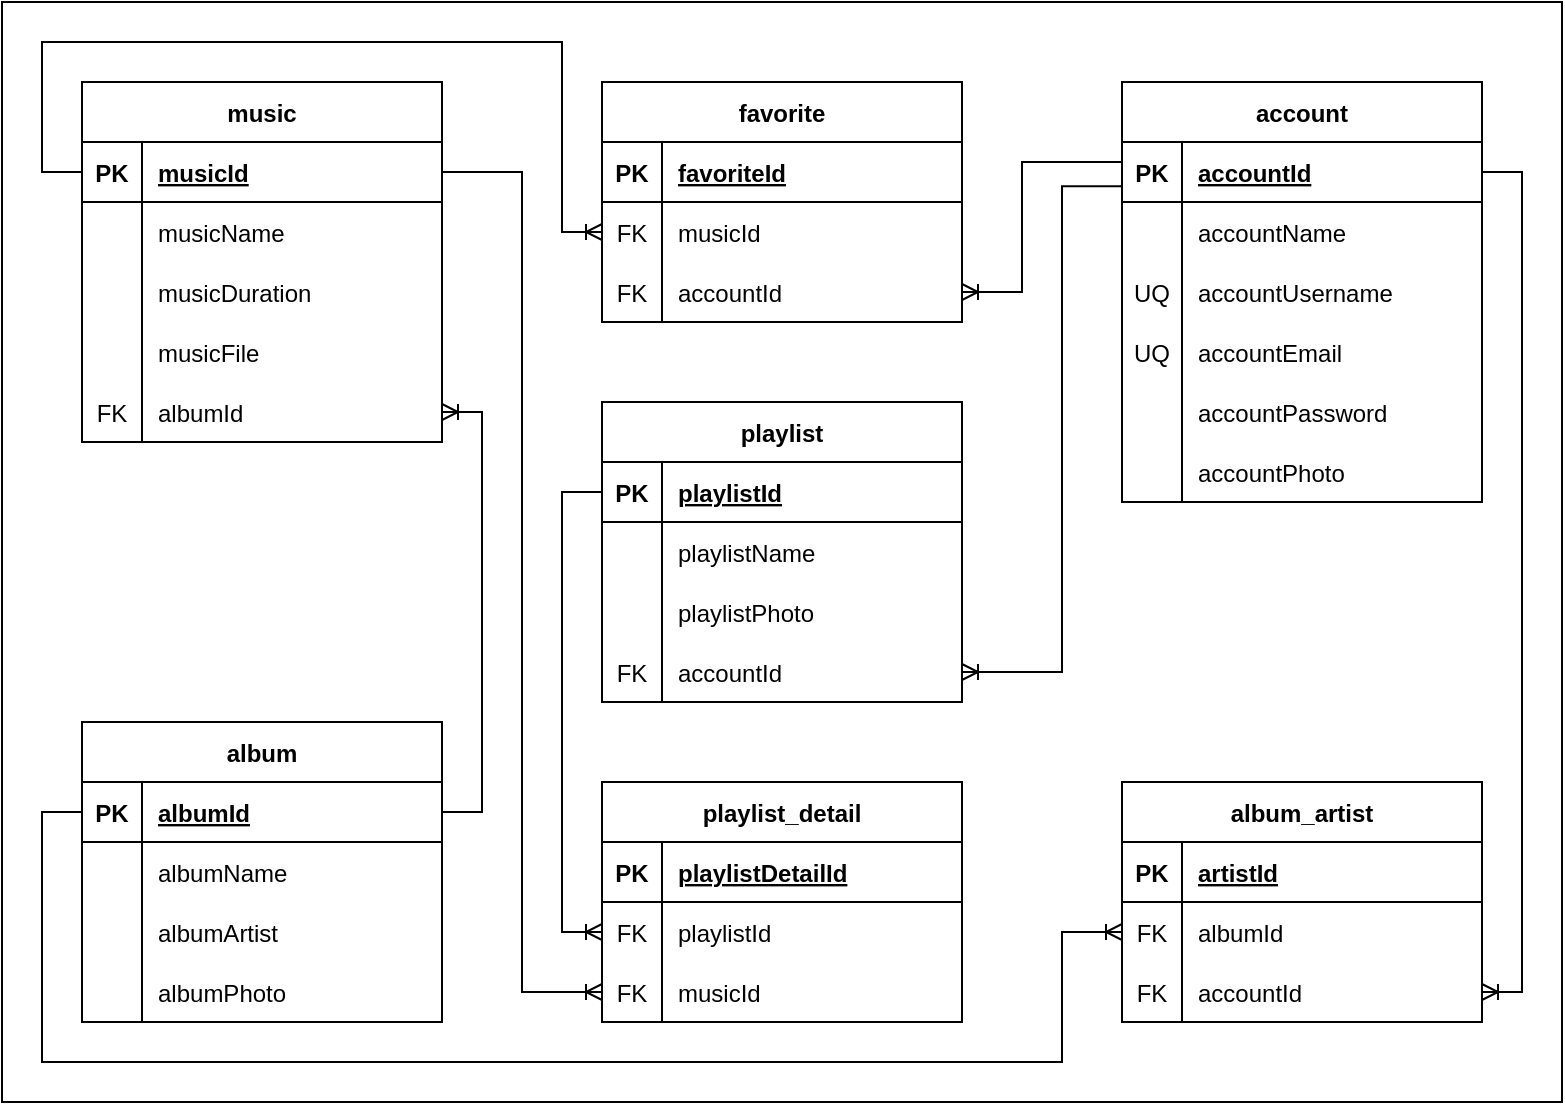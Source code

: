 <mxfile version="21.3.7" type="device">
  <diagram id="C5RBs43oDa-KdzZeNtuy" name="Page-1">
    <mxGraphModel dx="2514" dy="822" grid="1" gridSize="10" guides="1" tooltips="1" connect="1" arrows="1" fold="1" page="1" pageScale="1" pageWidth="827" pageHeight="1169" math="0" shadow="0">
      <root>
        <mxCell id="WIyWlLk6GJQsqaUBKTNV-0" />
        <mxCell id="WIyWlLk6GJQsqaUBKTNV-1" parent="WIyWlLk6GJQsqaUBKTNV-0" />
        <mxCell id="DGZc4WdPcuNSLAFdh_HF-0" value="" style="rounded=0;whiteSpace=wrap;html=1;strokeColor=default;" parent="WIyWlLk6GJQsqaUBKTNV-1" vertex="1">
          <mxGeometry x="-110" y="110" width="780" height="550" as="geometry" />
        </mxCell>
        <mxCell id="33fr8JUP3In22eZ-3VRg-10" value="music" style="shape=table;startSize=30;container=1;collapsible=1;childLayout=tableLayout;fixedRows=1;rowLines=0;fontStyle=1;align=center;resizeLast=1;" parent="WIyWlLk6GJQsqaUBKTNV-1" vertex="1">
          <mxGeometry x="-70" y="150" width="180" height="180" as="geometry" />
        </mxCell>
        <mxCell id="33fr8JUP3In22eZ-3VRg-11" value="" style="shape=tableRow;horizontal=0;startSize=0;swimlaneHead=0;swimlaneBody=0;fillColor=none;collapsible=0;dropTarget=0;points=[[0,0.5],[1,0.5]];portConstraint=eastwest;top=0;left=0;right=0;bottom=1;" parent="33fr8JUP3In22eZ-3VRg-10" vertex="1">
          <mxGeometry y="30" width="180" height="30" as="geometry" />
        </mxCell>
        <mxCell id="33fr8JUP3In22eZ-3VRg-12" value="PK" style="shape=partialRectangle;connectable=0;fillColor=none;top=0;left=0;bottom=0;right=0;fontStyle=1;overflow=hidden;" parent="33fr8JUP3In22eZ-3VRg-11" vertex="1">
          <mxGeometry width="30" height="30" as="geometry">
            <mxRectangle width="30" height="30" as="alternateBounds" />
          </mxGeometry>
        </mxCell>
        <mxCell id="33fr8JUP3In22eZ-3VRg-13" value="musicId" style="shape=partialRectangle;connectable=0;fillColor=none;top=0;left=0;bottom=0;right=0;align=left;spacingLeft=6;fontStyle=5;overflow=hidden;" parent="33fr8JUP3In22eZ-3VRg-11" vertex="1">
          <mxGeometry x="30" width="150" height="30" as="geometry">
            <mxRectangle width="150" height="30" as="alternateBounds" />
          </mxGeometry>
        </mxCell>
        <mxCell id="33fr8JUP3In22eZ-3VRg-14" value="" style="shape=tableRow;horizontal=0;startSize=0;swimlaneHead=0;swimlaneBody=0;fillColor=none;collapsible=0;dropTarget=0;points=[[0,0.5],[1,0.5]];portConstraint=eastwest;top=0;left=0;right=0;bottom=0;" parent="33fr8JUP3In22eZ-3VRg-10" vertex="1">
          <mxGeometry y="60" width="180" height="30" as="geometry" />
        </mxCell>
        <mxCell id="33fr8JUP3In22eZ-3VRg-15" value="" style="shape=partialRectangle;connectable=0;fillColor=none;top=0;left=0;bottom=0;right=0;editable=1;overflow=hidden;" parent="33fr8JUP3In22eZ-3VRg-14" vertex="1">
          <mxGeometry width="30" height="30" as="geometry">
            <mxRectangle width="30" height="30" as="alternateBounds" />
          </mxGeometry>
        </mxCell>
        <mxCell id="33fr8JUP3In22eZ-3VRg-16" value="musicName" style="shape=partialRectangle;connectable=0;fillColor=none;top=0;left=0;bottom=0;right=0;align=left;spacingLeft=6;overflow=hidden;" parent="33fr8JUP3In22eZ-3VRg-14" vertex="1">
          <mxGeometry x="30" width="150" height="30" as="geometry">
            <mxRectangle width="150" height="30" as="alternateBounds" />
          </mxGeometry>
        </mxCell>
        <mxCell id="33fr8JUP3In22eZ-3VRg-20" value="" style="shape=tableRow;horizontal=0;startSize=0;swimlaneHead=0;swimlaneBody=0;fillColor=none;collapsible=0;dropTarget=0;points=[[0,0.5],[1,0.5]];portConstraint=eastwest;top=0;left=0;right=0;bottom=0;" parent="33fr8JUP3In22eZ-3VRg-10" vertex="1">
          <mxGeometry y="90" width="180" height="30" as="geometry" />
        </mxCell>
        <mxCell id="33fr8JUP3In22eZ-3VRg-21" value="" style="shape=partialRectangle;connectable=0;fillColor=none;top=0;left=0;bottom=0;right=0;editable=1;overflow=hidden;" parent="33fr8JUP3In22eZ-3VRg-20" vertex="1">
          <mxGeometry width="30" height="30" as="geometry">
            <mxRectangle width="30" height="30" as="alternateBounds" />
          </mxGeometry>
        </mxCell>
        <mxCell id="33fr8JUP3In22eZ-3VRg-22" value="musicDuration" style="shape=partialRectangle;connectable=0;fillColor=none;top=0;left=0;bottom=0;right=0;align=left;spacingLeft=6;overflow=hidden;" parent="33fr8JUP3In22eZ-3VRg-20" vertex="1">
          <mxGeometry x="30" width="150" height="30" as="geometry">
            <mxRectangle width="150" height="30" as="alternateBounds" />
          </mxGeometry>
        </mxCell>
        <mxCell id="33fr8JUP3In22eZ-3VRg-92" value="" style="shape=tableRow;horizontal=0;startSize=0;swimlaneHead=0;swimlaneBody=0;fillColor=none;collapsible=0;dropTarget=0;points=[[0,0.5],[1,0.5]];portConstraint=eastwest;top=0;left=0;right=0;bottom=0;" parent="33fr8JUP3In22eZ-3VRg-10" vertex="1">
          <mxGeometry y="120" width="180" height="30" as="geometry" />
        </mxCell>
        <mxCell id="33fr8JUP3In22eZ-3VRg-93" value="" style="shape=partialRectangle;connectable=0;fillColor=none;top=0;left=0;bottom=0;right=0;editable=1;overflow=hidden;" parent="33fr8JUP3In22eZ-3VRg-92" vertex="1">
          <mxGeometry width="30" height="30" as="geometry">
            <mxRectangle width="30" height="30" as="alternateBounds" />
          </mxGeometry>
        </mxCell>
        <mxCell id="33fr8JUP3In22eZ-3VRg-94" value="musicFile" style="shape=partialRectangle;connectable=0;fillColor=none;top=0;left=0;bottom=0;right=0;align=left;spacingLeft=6;overflow=hidden;" parent="33fr8JUP3In22eZ-3VRg-92" vertex="1">
          <mxGeometry x="30" width="150" height="30" as="geometry">
            <mxRectangle width="150" height="30" as="alternateBounds" />
          </mxGeometry>
        </mxCell>
        <mxCell id="33fr8JUP3In22eZ-3VRg-129" value="" style="shape=tableRow;horizontal=0;startSize=0;swimlaneHead=0;swimlaneBody=0;fillColor=none;collapsible=0;dropTarget=0;points=[[0,0.5],[1,0.5]];portConstraint=eastwest;top=0;left=0;right=0;bottom=0;" parent="33fr8JUP3In22eZ-3VRg-10" vertex="1">
          <mxGeometry y="150" width="180" height="30" as="geometry" />
        </mxCell>
        <mxCell id="33fr8JUP3In22eZ-3VRg-130" value="FK" style="shape=partialRectangle;connectable=0;fillColor=none;top=0;left=0;bottom=0;right=0;editable=1;overflow=hidden;" parent="33fr8JUP3In22eZ-3VRg-129" vertex="1">
          <mxGeometry width="30" height="30" as="geometry">
            <mxRectangle width="30" height="30" as="alternateBounds" />
          </mxGeometry>
        </mxCell>
        <mxCell id="33fr8JUP3In22eZ-3VRg-131" value="albumId" style="shape=partialRectangle;connectable=0;fillColor=none;top=0;left=0;bottom=0;right=0;align=left;spacingLeft=6;overflow=hidden;" parent="33fr8JUP3In22eZ-3VRg-129" vertex="1">
          <mxGeometry x="30" width="150" height="30" as="geometry">
            <mxRectangle width="150" height="30" as="alternateBounds" />
          </mxGeometry>
        </mxCell>
        <mxCell id="33fr8JUP3In22eZ-3VRg-40" value="account" style="shape=table;startSize=30;container=1;collapsible=1;childLayout=tableLayout;fixedRows=1;rowLines=0;fontStyle=1;align=center;resizeLast=1;" parent="WIyWlLk6GJQsqaUBKTNV-1" vertex="1">
          <mxGeometry x="450" y="150" width="180" height="210" as="geometry">
            <mxRectangle x="450" y="150" width="70" height="30" as="alternateBounds" />
          </mxGeometry>
        </mxCell>
        <mxCell id="33fr8JUP3In22eZ-3VRg-41" value="" style="shape=tableRow;horizontal=0;startSize=0;swimlaneHead=0;swimlaneBody=0;fillColor=none;collapsible=0;dropTarget=0;points=[[0,0.5],[1,0.5]];portConstraint=eastwest;top=0;left=0;right=0;bottom=1;" parent="33fr8JUP3In22eZ-3VRg-40" vertex="1">
          <mxGeometry y="30" width="180" height="30" as="geometry" />
        </mxCell>
        <mxCell id="33fr8JUP3In22eZ-3VRg-42" value="PK" style="shape=partialRectangle;connectable=0;fillColor=none;top=0;left=0;bottom=0;right=0;fontStyle=1;overflow=hidden;" parent="33fr8JUP3In22eZ-3VRg-41" vertex="1">
          <mxGeometry width="30" height="30" as="geometry">
            <mxRectangle width="30" height="30" as="alternateBounds" />
          </mxGeometry>
        </mxCell>
        <mxCell id="33fr8JUP3In22eZ-3VRg-43" value="accountId" style="shape=partialRectangle;connectable=0;fillColor=none;top=0;left=0;bottom=0;right=0;align=left;spacingLeft=6;fontStyle=5;overflow=hidden;" parent="33fr8JUP3In22eZ-3VRg-41" vertex="1">
          <mxGeometry x="30" width="150" height="30" as="geometry">
            <mxRectangle width="150" height="30" as="alternateBounds" />
          </mxGeometry>
        </mxCell>
        <mxCell id="33fr8JUP3In22eZ-3VRg-44" value="" style="shape=tableRow;horizontal=0;startSize=0;swimlaneHead=0;swimlaneBody=0;fillColor=none;collapsible=0;dropTarget=0;points=[[0,0.5],[1,0.5]];portConstraint=eastwest;top=0;left=0;right=0;bottom=0;" parent="33fr8JUP3In22eZ-3VRg-40" vertex="1">
          <mxGeometry y="60" width="180" height="30" as="geometry" />
        </mxCell>
        <mxCell id="33fr8JUP3In22eZ-3VRg-45" value="" style="shape=partialRectangle;connectable=0;fillColor=none;top=0;left=0;bottom=0;right=0;editable=1;overflow=hidden;" parent="33fr8JUP3In22eZ-3VRg-44" vertex="1">
          <mxGeometry width="30" height="30" as="geometry">
            <mxRectangle width="30" height="30" as="alternateBounds" />
          </mxGeometry>
        </mxCell>
        <mxCell id="33fr8JUP3In22eZ-3VRg-46" value="accountName" style="shape=partialRectangle;connectable=0;fillColor=none;top=0;left=0;bottom=0;right=0;align=left;spacingLeft=6;overflow=hidden;" parent="33fr8JUP3In22eZ-3VRg-44" vertex="1">
          <mxGeometry x="30" width="150" height="30" as="geometry">
            <mxRectangle width="150" height="30" as="alternateBounds" />
          </mxGeometry>
        </mxCell>
        <mxCell id="33fr8JUP3In22eZ-3VRg-47" value="" style="shape=tableRow;horizontal=0;startSize=0;swimlaneHead=0;swimlaneBody=0;fillColor=none;collapsible=0;dropTarget=0;points=[[0,0.5],[1,0.5]];portConstraint=eastwest;top=0;left=0;right=0;bottom=0;" parent="33fr8JUP3In22eZ-3VRg-40" vertex="1">
          <mxGeometry y="90" width="180" height="30" as="geometry" />
        </mxCell>
        <mxCell id="33fr8JUP3In22eZ-3VRg-48" value="UQ" style="shape=partialRectangle;connectable=0;fillColor=none;top=0;left=0;bottom=0;right=0;editable=1;overflow=hidden;" parent="33fr8JUP3In22eZ-3VRg-47" vertex="1">
          <mxGeometry width="30" height="30" as="geometry">
            <mxRectangle width="30" height="30" as="alternateBounds" />
          </mxGeometry>
        </mxCell>
        <mxCell id="33fr8JUP3In22eZ-3VRg-49" value="accountUsername" style="shape=partialRectangle;connectable=0;fillColor=none;top=0;left=0;bottom=0;right=0;align=left;spacingLeft=6;overflow=hidden;" parent="33fr8JUP3In22eZ-3VRg-47" vertex="1">
          <mxGeometry x="30" width="150" height="30" as="geometry">
            <mxRectangle width="150" height="30" as="alternateBounds" />
          </mxGeometry>
        </mxCell>
        <mxCell id="33fr8JUP3In22eZ-3VRg-50" value="" style="shape=tableRow;horizontal=0;startSize=0;swimlaneHead=0;swimlaneBody=0;fillColor=none;collapsible=0;dropTarget=0;points=[[0,0.5],[1,0.5]];portConstraint=eastwest;top=0;left=0;right=0;bottom=0;" parent="33fr8JUP3In22eZ-3VRg-40" vertex="1">
          <mxGeometry y="120" width="180" height="30" as="geometry" />
        </mxCell>
        <mxCell id="33fr8JUP3In22eZ-3VRg-51" value="UQ" style="shape=partialRectangle;connectable=0;fillColor=none;top=0;left=0;bottom=0;right=0;editable=1;overflow=hidden;" parent="33fr8JUP3In22eZ-3VRg-50" vertex="1">
          <mxGeometry width="30" height="30" as="geometry">
            <mxRectangle width="30" height="30" as="alternateBounds" />
          </mxGeometry>
        </mxCell>
        <mxCell id="33fr8JUP3In22eZ-3VRg-52" value="accountEmail" style="shape=partialRectangle;connectable=0;fillColor=none;top=0;left=0;bottom=0;right=0;align=left;spacingLeft=6;overflow=hidden;" parent="33fr8JUP3In22eZ-3VRg-50" vertex="1">
          <mxGeometry x="30" width="150" height="30" as="geometry">
            <mxRectangle width="150" height="30" as="alternateBounds" />
          </mxGeometry>
        </mxCell>
        <mxCell id="33fr8JUP3In22eZ-3VRg-95" value="" style="shape=tableRow;horizontal=0;startSize=0;swimlaneHead=0;swimlaneBody=0;fillColor=none;collapsible=0;dropTarget=0;points=[[0,0.5],[1,0.5]];portConstraint=eastwest;top=0;left=0;right=0;bottom=0;" parent="33fr8JUP3In22eZ-3VRg-40" vertex="1">
          <mxGeometry y="150" width="180" height="30" as="geometry" />
        </mxCell>
        <mxCell id="33fr8JUP3In22eZ-3VRg-96" value="" style="shape=partialRectangle;connectable=0;fillColor=none;top=0;left=0;bottom=0;right=0;editable=1;overflow=hidden;" parent="33fr8JUP3In22eZ-3VRg-95" vertex="1">
          <mxGeometry width="30" height="30" as="geometry">
            <mxRectangle width="30" height="30" as="alternateBounds" />
          </mxGeometry>
        </mxCell>
        <mxCell id="33fr8JUP3In22eZ-3VRg-97" value="accountPassword" style="shape=partialRectangle;connectable=0;fillColor=none;top=0;left=0;bottom=0;right=0;align=left;spacingLeft=6;overflow=hidden;" parent="33fr8JUP3In22eZ-3VRg-95" vertex="1">
          <mxGeometry x="30" width="150" height="30" as="geometry">
            <mxRectangle width="150" height="30" as="alternateBounds" />
          </mxGeometry>
        </mxCell>
        <mxCell id="33fr8JUP3In22eZ-3VRg-101" value="" style="shape=tableRow;horizontal=0;startSize=0;swimlaneHead=0;swimlaneBody=0;fillColor=none;collapsible=0;dropTarget=0;points=[[0,0.5],[1,0.5]];portConstraint=eastwest;top=0;left=0;right=0;bottom=0;" parent="33fr8JUP3In22eZ-3VRg-40" vertex="1">
          <mxGeometry y="180" width="180" height="30" as="geometry" />
        </mxCell>
        <mxCell id="33fr8JUP3In22eZ-3VRg-102" value="" style="shape=partialRectangle;connectable=0;fillColor=none;top=0;left=0;bottom=0;right=0;editable=1;overflow=hidden;" parent="33fr8JUP3In22eZ-3VRg-101" vertex="1">
          <mxGeometry width="30" height="30" as="geometry">
            <mxRectangle width="30" height="30" as="alternateBounds" />
          </mxGeometry>
        </mxCell>
        <mxCell id="33fr8JUP3In22eZ-3VRg-103" value="accountPhoto" style="shape=partialRectangle;connectable=0;fillColor=none;top=0;left=0;bottom=0;right=0;align=left;spacingLeft=6;overflow=hidden;" parent="33fr8JUP3In22eZ-3VRg-101" vertex="1">
          <mxGeometry x="30" width="150" height="30" as="geometry">
            <mxRectangle width="150" height="30" as="alternateBounds" />
          </mxGeometry>
        </mxCell>
        <mxCell id="33fr8JUP3In22eZ-3VRg-53" value="favorite" style="shape=table;startSize=30;container=1;collapsible=1;childLayout=tableLayout;fixedRows=1;rowLines=0;fontStyle=1;align=center;resizeLast=1;" parent="WIyWlLk6GJQsqaUBKTNV-1" vertex="1">
          <mxGeometry x="190" y="150" width="180" height="120" as="geometry" />
        </mxCell>
        <mxCell id="33fr8JUP3In22eZ-3VRg-54" value="" style="shape=tableRow;horizontal=0;startSize=0;swimlaneHead=0;swimlaneBody=0;fillColor=none;collapsible=0;dropTarget=0;points=[[0,0.5],[1,0.5]];portConstraint=eastwest;top=0;left=0;right=0;bottom=1;" parent="33fr8JUP3In22eZ-3VRg-53" vertex="1">
          <mxGeometry y="30" width="180" height="30" as="geometry" />
        </mxCell>
        <mxCell id="33fr8JUP3In22eZ-3VRg-55" value="PK" style="shape=partialRectangle;connectable=0;fillColor=none;top=0;left=0;bottom=0;right=0;fontStyle=1;overflow=hidden;" parent="33fr8JUP3In22eZ-3VRg-54" vertex="1">
          <mxGeometry width="30" height="30" as="geometry">
            <mxRectangle width="30" height="30" as="alternateBounds" />
          </mxGeometry>
        </mxCell>
        <mxCell id="33fr8JUP3In22eZ-3VRg-56" value="favoriteId" style="shape=partialRectangle;connectable=0;fillColor=none;top=0;left=0;bottom=0;right=0;align=left;spacingLeft=6;fontStyle=5;overflow=hidden;" parent="33fr8JUP3In22eZ-3VRg-54" vertex="1">
          <mxGeometry x="30" width="150" height="30" as="geometry">
            <mxRectangle width="150" height="30" as="alternateBounds" />
          </mxGeometry>
        </mxCell>
        <mxCell id="33fr8JUP3In22eZ-3VRg-57" value="" style="shape=tableRow;horizontal=0;startSize=0;swimlaneHead=0;swimlaneBody=0;fillColor=none;collapsible=0;dropTarget=0;points=[[0,0.5],[1,0.5]];portConstraint=eastwest;top=0;left=0;right=0;bottom=0;" parent="33fr8JUP3In22eZ-3VRg-53" vertex="1">
          <mxGeometry y="60" width="180" height="30" as="geometry" />
        </mxCell>
        <mxCell id="33fr8JUP3In22eZ-3VRg-58" value="FK" style="shape=partialRectangle;connectable=0;fillColor=none;top=0;left=0;bottom=0;right=0;editable=1;overflow=hidden;" parent="33fr8JUP3In22eZ-3VRg-57" vertex="1">
          <mxGeometry width="30" height="30" as="geometry">
            <mxRectangle width="30" height="30" as="alternateBounds" />
          </mxGeometry>
        </mxCell>
        <mxCell id="33fr8JUP3In22eZ-3VRg-59" value="musicId" style="shape=partialRectangle;connectable=0;fillColor=none;top=0;left=0;bottom=0;right=0;align=left;spacingLeft=6;overflow=hidden;" parent="33fr8JUP3In22eZ-3VRg-57" vertex="1">
          <mxGeometry x="30" width="150" height="30" as="geometry">
            <mxRectangle width="150" height="30" as="alternateBounds" />
          </mxGeometry>
        </mxCell>
        <mxCell id="33fr8JUP3In22eZ-3VRg-60" value="" style="shape=tableRow;horizontal=0;startSize=0;swimlaneHead=0;swimlaneBody=0;fillColor=none;collapsible=0;dropTarget=0;points=[[0,0.5],[1,0.5]];portConstraint=eastwest;top=0;left=0;right=0;bottom=0;" parent="33fr8JUP3In22eZ-3VRg-53" vertex="1">
          <mxGeometry y="90" width="180" height="30" as="geometry" />
        </mxCell>
        <mxCell id="33fr8JUP3In22eZ-3VRg-61" value="FK" style="shape=partialRectangle;connectable=0;fillColor=none;top=0;left=0;bottom=0;right=0;editable=1;overflow=hidden;" parent="33fr8JUP3In22eZ-3VRg-60" vertex="1">
          <mxGeometry width="30" height="30" as="geometry">
            <mxRectangle width="30" height="30" as="alternateBounds" />
          </mxGeometry>
        </mxCell>
        <mxCell id="33fr8JUP3In22eZ-3VRg-62" value="accountId" style="shape=partialRectangle;connectable=0;fillColor=none;top=0;left=0;bottom=0;right=0;align=left;spacingLeft=6;overflow=hidden;" parent="33fr8JUP3In22eZ-3VRg-60" vertex="1">
          <mxGeometry x="30" width="150" height="30" as="geometry">
            <mxRectangle width="150" height="30" as="alternateBounds" />
          </mxGeometry>
        </mxCell>
        <mxCell id="33fr8JUP3In22eZ-3VRg-66" value="playlist" style="shape=table;startSize=30;container=1;collapsible=1;childLayout=tableLayout;fixedRows=1;rowLines=0;fontStyle=1;align=center;resizeLast=1;" parent="WIyWlLk6GJQsqaUBKTNV-1" vertex="1">
          <mxGeometry x="190" y="310" width="180" height="150" as="geometry" />
        </mxCell>
        <mxCell id="33fr8JUP3In22eZ-3VRg-67" value="" style="shape=tableRow;horizontal=0;startSize=0;swimlaneHead=0;swimlaneBody=0;fillColor=none;collapsible=0;dropTarget=0;points=[[0,0.5],[1,0.5]];portConstraint=eastwest;top=0;left=0;right=0;bottom=1;" parent="33fr8JUP3In22eZ-3VRg-66" vertex="1">
          <mxGeometry y="30" width="180" height="30" as="geometry" />
        </mxCell>
        <mxCell id="33fr8JUP3In22eZ-3VRg-68" value="PK" style="shape=partialRectangle;connectable=0;fillColor=none;top=0;left=0;bottom=0;right=0;fontStyle=1;overflow=hidden;" parent="33fr8JUP3In22eZ-3VRg-67" vertex="1">
          <mxGeometry width="30" height="30" as="geometry">
            <mxRectangle width="30" height="30" as="alternateBounds" />
          </mxGeometry>
        </mxCell>
        <mxCell id="33fr8JUP3In22eZ-3VRg-69" value="playlistId" style="shape=partialRectangle;connectable=0;fillColor=none;top=0;left=0;bottom=0;right=0;align=left;spacingLeft=6;fontStyle=5;overflow=hidden;" parent="33fr8JUP3In22eZ-3VRg-67" vertex="1">
          <mxGeometry x="30" width="150" height="30" as="geometry">
            <mxRectangle width="150" height="30" as="alternateBounds" />
          </mxGeometry>
        </mxCell>
        <mxCell id="33fr8JUP3In22eZ-3VRg-70" value="" style="shape=tableRow;horizontal=0;startSize=0;swimlaneHead=0;swimlaneBody=0;fillColor=none;collapsible=0;dropTarget=0;points=[[0,0.5],[1,0.5]];portConstraint=eastwest;top=0;left=0;right=0;bottom=0;" parent="33fr8JUP3In22eZ-3VRg-66" vertex="1">
          <mxGeometry y="60" width="180" height="30" as="geometry" />
        </mxCell>
        <mxCell id="33fr8JUP3In22eZ-3VRg-71" value="" style="shape=partialRectangle;connectable=0;fillColor=none;top=0;left=0;bottom=0;right=0;editable=1;overflow=hidden;" parent="33fr8JUP3In22eZ-3VRg-70" vertex="1">
          <mxGeometry width="30" height="30" as="geometry">
            <mxRectangle width="30" height="30" as="alternateBounds" />
          </mxGeometry>
        </mxCell>
        <mxCell id="33fr8JUP3In22eZ-3VRg-72" value="playlistName" style="shape=partialRectangle;connectable=0;fillColor=none;top=0;left=0;bottom=0;right=0;align=left;spacingLeft=6;overflow=hidden;" parent="33fr8JUP3In22eZ-3VRg-70" vertex="1">
          <mxGeometry x="30" width="150" height="30" as="geometry">
            <mxRectangle width="150" height="30" as="alternateBounds" />
          </mxGeometry>
        </mxCell>
        <mxCell id="33fr8JUP3In22eZ-3VRg-110" value="" style="shape=tableRow;horizontal=0;startSize=0;swimlaneHead=0;swimlaneBody=0;fillColor=none;collapsible=0;dropTarget=0;points=[[0,0.5],[1,0.5]];portConstraint=eastwest;top=0;left=0;right=0;bottom=0;" parent="33fr8JUP3In22eZ-3VRg-66" vertex="1">
          <mxGeometry y="90" width="180" height="30" as="geometry" />
        </mxCell>
        <mxCell id="33fr8JUP3In22eZ-3VRg-111" value="" style="shape=partialRectangle;connectable=0;fillColor=none;top=0;left=0;bottom=0;right=0;editable=1;overflow=hidden;" parent="33fr8JUP3In22eZ-3VRg-110" vertex="1">
          <mxGeometry width="30" height="30" as="geometry">
            <mxRectangle width="30" height="30" as="alternateBounds" />
          </mxGeometry>
        </mxCell>
        <mxCell id="33fr8JUP3In22eZ-3VRg-112" value="playlistPhoto" style="shape=partialRectangle;connectable=0;fillColor=none;top=0;left=0;bottom=0;right=0;align=left;spacingLeft=6;overflow=hidden;" parent="33fr8JUP3In22eZ-3VRg-110" vertex="1">
          <mxGeometry x="30" width="150" height="30" as="geometry">
            <mxRectangle width="150" height="30" as="alternateBounds" />
          </mxGeometry>
        </mxCell>
        <mxCell id="33fr8JUP3In22eZ-3VRg-73" value="" style="shape=tableRow;horizontal=0;startSize=0;swimlaneHead=0;swimlaneBody=0;fillColor=none;collapsible=0;dropTarget=0;points=[[0,0.5],[1,0.5]];portConstraint=eastwest;top=0;left=0;right=0;bottom=0;" parent="33fr8JUP3In22eZ-3VRg-66" vertex="1">
          <mxGeometry y="120" width="180" height="30" as="geometry" />
        </mxCell>
        <mxCell id="33fr8JUP3In22eZ-3VRg-74" value="FK" style="shape=partialRectangle;connectable=0;fillColor=none;top=0;left=0;bottom=0;right=0;editable=1;overflow=hidden;" parent="33fr8JUP3In22eZ-3VRg-73" vertex="1">
          <mxGeometry width="30" height="30" as="geometry">
            <mxRectangle width="30" height="30" as="alternateBounds" />
          </mxGeometry>
        </mxCell>
        <mxCell id="33fr8JUP3In22eZ-3VRg-75" value="accountId" style="shape=partialRectangle;connectable=0;fillColor=none;top=0;left=0;bottom=0;right=0;align=left;spacingLeft=6;overflow=hidden;" parent="33fr8JUP3In22eZ-3VRg-73" vertex="1">
          <mxGeometry x="30" width="150" height="30" as="geometry">
            <mxRectangle width="150" height="30" as="alternateBounds" />
          </mxGeometry>
        </mxCell>
        <mxCell id="33fr8JUP3In22eZ-3VRg-79" value="playlist_detail" style="shape=table;startSize=30;container=1;collapsible=1;childLayout=tableLayout;fixedRows=1;rowLines=0;fontStyle=1;align=center;resizeLast=1;" parent="WIyWlLk6GJQsqaUBKTNV-1" vertex="1">
          <mxGeometry x="190" y="500" width="180" height="120" as="geometry" />
        </mxCell>
        <mxCell id="33fr8JUP3In22eZ-3VRg-80" value="" style="shape=tableRow;horizontal=0;startSize=0;swimlaneHead=0;swimlaneBody=0;fillColor=none;collapsible=0;dropTarget=0;points=[[0,0.5],[1,0.5]];portConstraint=eastwest;top=0;left=0;right=0;bottom=1;" parent="33fr8JUP3In22eZ-3VRg-79" vertex="1">
          <mxGeometry y="30" width="180" height="30" as="geometry" />
        </mxCell>
        <mxCell id="33fr8JUP3In22eZ-3VRg-81" value="PK" style="shape=partialRectangle;connectable=0;fillColor=none;top=0;left=0;bottom=0;right=0;fontStyle=1;overflow=hidden;" parent="33fr8JUP3In22eZ-3VRg-80" vertex="1">
          <mxGeometry width="30" height="30" as="geometry">
            <mxRectangle width="30" height="30" as="alternateBounds" />
          </mxGeometry>
        </mxCell>
        <mxCell id="33fr8JUP3In22eZ-3VRg-82" value="playlistDetailId" style="shape=partialRectangle;connectable=0;fillColor=none;top=0;left=0;bottom=0;right=0;align=left;spacingLeft=6;fontStyle=5;overflow=hidden;" parent="33fr8JUP3In22eZ-3VRg-80" vertex="1">
          <mxGeometry x="30" width="150" height="30" as="geometry">
            <mxRectangle width="150" height="30" as="alternateBounds" />
          </mxGeometry>
        </mxCell>
        <mxCell id="33fr8JUP3In22eZ-3VRg-83" value="" style="shape=tableRow;horizontal=0;startSize=0;swimlaneHead=0;swimlaneBody=0;fillColor=none;collapsible=0;dropTarget=0;points=[[0,0.5],[1,0.5]];portConstraint=eastwest;top=0;left=0;right=0;bottom=0;" parent="33fr8JUP3In22eZ-3VRg-79" vertex="1">
          <mxGeometry y="60" width="180" height="30" as="geometry" />
        </mxCell>
        <mxCell id="33fr8JUP3In22eZ-3VRg-84" value="FK" style="shape=partialRectangle;connectable=0;fillColor=none;top=0;left=0;bottom=0;right=0;editable=1;overflow=hidden;" parent="33fr8JUP3In22eZ-3VRg-83" vertex="1">
          <mxGeometry width="30" height="30" as="geometry">
            <mxRectangle width="30" height="30" as="alternateBounds" />
          </mxGeometry>
        </mxCell>
        <mxCell id="33fr8JUP3In22eZ-3VRg-85" value="playlistId" style="shape=partialRectangle;connectable=0;fillColor=none;top=0;left=0;bottom=0;right=0;align=left;spacingLeft=6;overflow=hidden;" parent="33fr8JUP3In22eZ-3VRg-83" vertex="1">
          <mxGeometry x="30" width="150" height="30" as="geometry">
            <mxRectangle width="150" height="30" as="alternateBounds" />
          </mxGeometry>
        </mxCell>
        <mxCell id="33fr8JUP3In22eZ-3VRg-86" value="" style="shape=tableRow;horizontal=0;startSize=0;swimlaneHead=0;swimlaneBody=0;fillColor=none;collapsible=0;dropTarget=0;points=[[0,0.5],[1,0.5]];portConstraint=eastwest;top=0;left=0;right=0;bottom=0;" parent="33fr8JUP3In22eZ-3VRg-79" vertex="1">
          <mxGeometry y="90" width="180" height="30" as="geometry" />
        </mxCell>
        <mxCell id="33fr8JUP3In22eZ-3VRg-87" value="FK" style="shape=partialRectangle;connectable=0;fillColor=none;top=0;left=0;bottom=0;right=0;editable=1;overflow=hidden;" parent="33fr8JUP3In22eZ-3VRg-86" vertex="1">
          <mxGeometry width="30" height="30" as="geometry">
            <mxRectangle width="30" height="30" as="alternateBounds" />
          </mxGeometry>
        </mxCell>
        <mxCell id="33fr8JUP3In22eZ-3VRg-88" value="musicId" style="shape=partialRectangle;connectable=0;fillColor=none;top=0;left=0;bottom=0;right=0;align=left;spacingLeft=6;overflow=hidden;" parent="33fr8JUP3In22eZ-3VRg-86" vertex="1">
          <mxGeometry x="30" width="150" height="30" as="geometry">
            <mxRectangle width="150" height="30" as="alternateBounds" />
          </mxGeometry>
        </mxCell>
        <mxCell id="33fr8JUP3In22eZ-3VRg-105" style="edgeStyle=orthogonalEdgeStyle;rounded=0;orthogonalLoop=1;jettySize=auto;html=1;entryX=1;entryY=0.5;entryDx=0;entryDy=0;endArrow=ERoneToMany;endFill=0;" parent="WIyWlLk6GJQsqaUBKTNV-1" source="33fr8JUP3In22eZ-3VRg-41" target="33fr8JUP3In22eZ-3VRg-60" edge="1">
          <mxGeometry relative="1" as="geometry">
            <Array as="points">
              <mxPoint x="400" y="190" />
              <mxPoint x="400" y="255" />
            </Array>
          </mxGeometry>
        </mxCell>
        <mxCell id="33fr8JUP3In22eZ-3VRg-106" style="edgeStyle=orthogonalEdgeStyle;rounded=0;orthogonalLoop=1;jettySize=auto;html=1;entryX=0;entryY=0.5;entryDx=0;entryDy=0;endArrow=ERoneToMany;endFill=0;exitX=0;exitY=0.5;exitDx=0;exitDy=0;" parent="WIyWlLk6GJQsqaUBKTNV-1" source="33fr8JUP3In22eZ-3VRg-11" target="33fr8JUP3In22eZ-3VRg-57" edge="1">
          <mxGeometry relative="1" as="geometry">
            <mxPoint x="460" y="205.029" as="sourcePoint" />
            <mxPoint x="380" y="265" as="targetPoint" />
            <Array as="points">
              <mxPoint x="-90" y="195" />
              <mxPoint x="-90" y="130" />
              <mxPoint x="170" y="130" />
              <mxPoint x="170" y="225" />
            </Array>
          </mxGeometry>
        </mxCell>
        <mxCell id="33fr8JUP3In22eZ-3VRg-107" style="edgeStyle=orthogonalEdgeStyle;rounded=0;orthogonalLoop=1;jettySize=auto;html=1;entryX=0;entryY=0.5;entryDx=0;entryDy=0;endArrow=ERoneToMany;endFill=0;exitX=1;exitY=0.5;exitDx=0;exitDy=0;" parent="WIyWlLk6GJQsqaUBKTNV-1" source="33fr8JUP3In22eZ-3VRg-11" target="33fr8JUP3In22eZ-3VRg-86" edge="1">
          <mxGeometry relative="1" as="geometry">
            <mxPoint x="120" y="205" as="sourcePoint" />
            <mxPoint x="200" y="235" as="targetPoint" />
            <Array as="points">
              <mxPoint x="150" y="195" />
              <mxPoint x="150" y="605" />
            </Array>
          </mxGeometry>
        </mxCell>
        <mxCell id="33fr8JUP3In22eZ-3VRg-108" style="edgeStyle=orthogonalEdgeStyle;rounded=0;orthogonalLoop=1;jettySize=auto;html=1;entryX=1;entryY=0.5;entryDx=0;entryDy=0;endArrow=ERoneToMany;endFill=0;exitX=0.001;exitY=0.738;exitDx=0;exitDy=0;exitPerimeter=0;" parent="WIyWlLk6GJQsqaUBKTNV-1" source="33fr8JUP3In22eZ-3VRg-41" target="33fr8JUP3In22eZ-3VRg-73" edge="1">
          <mxGeometry relative="1" as="geometry">
            <mxPoint x="460" y="205.029" as="sourcePoint" />
            <mxPoint x="380" y="265" as="targetPoint" />
            <Array as="points">
              <mxPoint x="420" y="202" />
              <mxPoint x="420" y="445" />
            </Array>
          </mxGeometry>
        </mxCell>
        <mxCell id="33fr8JUP3In22eZ-3VRg-109" style="edgeStyle=orthogonalEdgeStyle;rounded=0;orthogonalLoop=1;jettySize=auto;html=1;entryX=0;entryY=0.5;entryDx=0;entryDy=0;endArrow=ERoneToMany;endFill=0;exitX=0;exitY=0.5;exitDx=0;exitDy=0;" parent="WIyWlLk6GJQsqaUBKTNV-1" source="33fr8JUP3In22eZ-3VRg-67" target="33fr8JUP3In22eZ-3VRg-83" edge="1">
          <mxGeometry relative="1" as="geometry">
            <mxPoint x="460" y="205" as="sourcePoint" />
            <mxPoint x="380" y="425" as="targetPoint" />
            <Array as="points">
              <mxPoint x="170" y="355" />
              <mxPoint x="170" y="575" />
            </Array>
          </mxGeometry>
        </mxCell>
        <mxCell id="33fr8JUP3In22eZ-3VRg-113" value="album" style="shape=table;startSize=30;container=1;collapsible=1;childLayout=tableLayout;fixedRows=1;rowLines=0;fontStyle=1;align=center;resizeLast=1;" parent="WIyWlLk6GJQsqaUBKTNV-1" vertex="1">
          <mxGeometry x="-70" y="470" width="180" height="150" as="geometry" />
        </mxCell>
        <mxCell id="33fr8JUP3In22eZ-3VRg-114" value="" style="shape=tableRow;horizontal=0;startSize=0;swimlaneHead=0;swimlaneBody=0;fillColor=none;collapsible=0;dropTarget=0;points=[[0,0.5],[1,0.5]];portConstraint=eastwest;top=0;left=0;right=0;bottom=1;" parent="33fr8JUP3In22eZ-3VRg-113" vertex="1">
          <mxGeometry y="30" width="180" height="30" as="geometry" />
        </mxCell>
        <mxCell id="33fr8JUP3In22eZ-3VRg-115" value="PK" style="shape=partialRectangle;connectable=0;fillColor=none;top=0;left=0;bottom=0;right=0;fontStyle=1;overflow=hidden;" parent="33fr8JUP3In22eZ-3VRg-114" vertex="1">
          <mxGeometry width="30" height="30" as="geometry">
            <mxRectangle width="30" height="30" as="alternateBounds" />
          </mxGeometry>
        </mxCell>
        <mxCell id="33fr8JUP3In22eZ-3VRg-116" value="albumId" style="shape=partialRectangle;connectable=0;fillColor=none;top=0;left=0;bottom=0;right=0;align=left;spacingLeft=6;fontStyle=5;overflow=hidden;" parent="33fr8JUP3In22eZ-3VRg-114" vertex="1">
          <mxGeometry x="30" width="150" height="30" as="geometry">
            <mxRectangle width="150" height="30" as="alternateBounds" />
          </mxGeometry>
        </mxCell>
        <mxCell id="33fr8JUP3In22eZ-3VRg-117" value="" style="shape=tableRow;horizontal=0;startSize=0;swimlaneHead=0;swimlaneBody=0;fillColor=none;collapsible=0;dropTarget=0;points=[[0,0.5],[1,0.5]];portConstraint=eastwest;top=0;left=0;right=0;bottom=0;" parent="33fr8JUP3In22eZ-3VRg-113" vertex="1">
          <mxGeometry y="60" width="180" height="30" as="geometry" />
        </mxCell>
        <mxCell id="33fr8JUP3In22eZ-3VRg-118" value="" style="shape=partialRectangle;connectable=0;fillColor=none;top=0;left=0;bottom=0;right=0;editable=1;overflow=hidden;" parent="33fr8JUP3In22eZ-3VRg-117" vertex="1">
          <mxGeometry width="30" height="30" as="geometry">
            <mxRectangle width="30" height="30" as="alternateBounds" />
          </mxGeometry>
        </mxCell>
        <mxCell id="33fr8JUP3In22eZ-3VRg-119" value="albumName" style="shape=partialRectangle;connectable=0;fillColor=none;top=0;left=0;bottom=0;right=0;align=left;spacingLeft=6;overflow=hidden;" parent="33fr8JUP3In22eZ-3VRg-117" vertex="1">
          <mxGeometry x="30" width="150" height="30" as="geometry">
            <mxRectangle width="150" height="30" as="alternateBounds" />
          </mxGeometry>
        </mxCell>
        <mxCell id="33fr8JUP3In22eZ-3VRg-120" value="" style="shape=tableRow;horizontal=0;startSize=0;swimlaneHead=0;swimlaneBody=0;fillColor=none;collapsible=0;dropTarget=0;points=[[0,0.5],[1,0.5]];portConstraint=eastwest;top=0;left=0;right=0;bottom=0;" parent="33fr8JUP3In22eZ-3VRg-113" vertex="1">
          <mxGeometry y="90" width="180" height="30" as="geometry" />
        </mxCell>
        <mxCell id="33fr8JUP3In22eZ-3VRg-121" value="" style="shape=partialRectangle;connectable=0;fillColor=none;top=0;left=0;bottom=0;right=0;editable=1;overflow=hidden;" parent="33fr8JUP3In22eZ-3VRg-120" vertex="1">
          <mxGeometry width="30" height="30" as="geometry">
            <mxRectangle width="30" height="30" as="alternateBounds" />
          </mxGeometry>
        </mxCell>
        <mxCell id="33fr8JUP3In22eZ-3VRg-122" value="albumArtist" style="shape=partialRectangle;connectable=0;fillColor=none;top=0;left=0;bottom=0;right=0;align=left;spacingLeft=6;overflow=hidden;" parent="33fr8JUP3In22eZ-3VRg-120" vertex="1">
          <mxGeometry x="30" width="150" height="30" as="geometry">
            <mxRectangle width="150" height="30" as="alternateBounds" />
          </mxGeometry>
        </mxCell>
        <mxCell id="33fr8JUP3In22eZ-3VRg-123" value="" style="shape=tableRow;horizontal=0;startSize=0;swimlaneHead=0;swimlaneBody=0;fillColor=none;collapsible=0;dropTarget=0;points=[[0,0.5],[1,0.5]];portConstraint=eastwest;top=0;left=0;right=0;bottom=0;" parent="33fr8JUP3In22eZ-3VRg-113" vertex="1">
          <mxGeometry y="120" width="180" height="30" as="geometry" />
        </mxCell>
        <mxCell id="33fr8JUP3In22eZ-3VRg-124" value="" style="shape=partialRectangle;connectable=0;fillColor=none;top=0;left=0;bottom=0;right=0;editable=1;overflow=hidden;" parent="33fr8JUP3In22eZ-3VRg-123" vertex="1">
          <mxGeometry width="30" height="30" as="geometry">
            <mxRectangle width="30" height="30" as="alternateBounds" />
          </mxGeometry>
        </mxCell>
        <mxCell id="33fr8JUP3In22eZ-3VRg-125" value="albumPhoto" style="shape=partialRectangle;connectable=0;fillColor=none;top=0;left=0;bottom=0;right=0;align=left;spacingLeft=6;overflow=hidden;" parent="33fr8JUP3In22eZ-3VRg-123" vertex="1">
          <mxGeometry x="30" width="150" height="30" as="geometry">
            <mxRectangle width="150" height="30" as="alternateBounds" />
          </mxGeometry>
        </mxCell>
        <mxCell id="33fr8JUP3In22eZ-3VRg-133" style="edgeStyle=orthogonalEdgeStyle;rounded=0;orthogonalLoop=1;jettySize=auto;html=1;endArrow=ERoneToMany;endFill=0;entryX=1;entryY=0.5;entryDx=0;entryDy=0;exitX=1;exitY=0.5;exitDx=0;exitDy=0;" parent="WIyWlLk6GJQsqaUBKTNV-1" source="33fr8JUP3In22eZ-3VRg-114" target="33fr8JUP3In22eZ-3VRg-129" edge="1">
          <mxGeometry relative="1" as="geometry">
            <mxPoint x="110" y="310" as="targetPoint" />
            <Array as="points">
              <mxPoint x="130" y="515" />
              <mxPoint x="130" y="315" />
            </Array>
          </mxGeometry>
        </mxCell>
        <mxCell id="pBbhcvm6tUpJ16UCxWpx-0" value="album_artist" style="shape=table;startSize=30;container=1;collapsible=1;childLayout=tableLayout;fixedRows=1;rowLines=0;fontStyle=1;align=center;resizeLast=1;" vertex="1" parent="WIyWlLk6GJQsqaUBKTNV-1">
          <mxGeometry x="450" y="500" width="180" height="120" as="geometry" />
        </mxCell>
        <mxCell id="pBbhcvm6tUpJ16UCxWpx-1" value="" style="shape=tableRow;horizontal=0;startSize=0;swimlaneHead=0;swimlaneBody=0;fillColor=none;collapsible=0;dropTarget=0;points=[[0,0.5],[1,0.5]];portConstraint=eastwest;top=0;left=0;right=0;bottom=1;" vertex="1" parent="pBbhcvm6tUpJ16UCxWpx-0">
          <mxGeometry y="30" width="180" height="30" as="geometry" />
        </mxCell>
        <mxCell id="pBbhcvm6tUpJ16UCxWpx-2" value="PK" style="shape=partialRectangle;connectable=0;fillColor=none;top=0;left=0;bottom=0;right=0;fontStyle=1;overflow=hidden;" vertex="1" parent="pBbhcvm6tUpJ16UCxWpx-1">
          <mxGeometry width="30" height="30" as="geometry">
            <mxRectangle width="30" height="30" as="alternateBounds" />
          </mxGeometry>
        </mxCell>
        <mxCell id="pBbhcvm6tUpJ16UCxWpx-3" value="artistId" style="shape=partialRectangle;connectable=0;fillColor=none;top=0;left=0;bottom=0;right=0;align=left;spacingLeft=6;fontStyle=5;overflow=hidden;" vertex="1" parent="pBbhcvm6tUpJ16UCxWpx-1">
          <mxGeometry x="30" width="150" height="30" as="geometry">
            <mxRectangle width="150" height="30" as="alternateBounds" />
          </mxGeometry>
        </mxCell>
        <mxCell id="pBbhcvm6tUpJ16UCxWpx-4" value="" style="shape=tableRow;horizontal=0;startSize=0;swimlaneHead=0;swimlaneBody=0;fillColor=none;collapsible=0;dropTarget=0;points=[[0,0.5],[1,0.5]];portConstraint=eastwest;top=0;left=0;right=0;bottom=0;" vertex="1" parent="pBbhcvm6tUpJ16UCxWpx-0">
          <mxGeometry y="60" width="180" height="30" as="geometry" />
        </mxCell>
        <mxCell id="pBbhcvm6tUpJ16UCxWpx-5" value="FK" style="shape=partialRectangle;connectable=0;fillColor=none;top=0;left=0;bottom=0;right=0;editable=1;overflow=hidden;" vertex="1" parent="pBbhcvm6tUpJ16UCxWpx-4">
          <mxGeometry width="30" height="30" as="geometry">
            <mxRectangle width="30" height="30" as="alternateBounds" />
          </mxGeometry>
        </mxCell>
        <mxCell id="pBbhcvm6tUpJ16UCxWpx-6" value="albumId" style="shape=partialRectangle;connectable=0;fillColor=none;top=0;left=0;bottom=0;right=0;align=left;spacingLeft=6;overflow=hidden;" vertex="1" parent="pBbhcvm6tUpJ16UCxWpx-4">
          <mxGeometry x="30" width="150" height="30" as="geometry">
            <mxRectangle width="150" height="30" as="alternateBounds" />
          </mxGeometry>
        </mxCell>
        <mxCell id="pBbhcvm6tUpJ16UCxWpx-7" value="" style="shape=tableRow;horizontal=0;startSize=0;swimlaneHead=0;swimlaneBody=0;fillColor=none;collapsible=0;dropTarget=0;points=[[0,0.5],[1,0.5]];portConstraint=eastwest;top=0;left=0;right=0;bottom=0;" vertex="1" parent="pBbhcvm6tUpJ16UCxWpx-0">
          <mxGeometry y="90" width="180" height="30" as="geometry" />
        </mxCell>
        <mxCell id="pBbhcvm6tUpJ16UCxWpx-8" value="FK" style="shape=partialRectangle;connectable=0;fillColor=none;top=0;left=0;bottom=0;right=0;editable=1;overflow=hidden;" vertex="1" parent="pBbhcvm6tUpJ16UCxWpx-7">
          <mxGeometry width="30" height="30" as="geometry">
            <mxRectangle width="30" height="30" as="alternateBounds" />
          </mxGeometry>
        </mxCell>
        <mxCell id="pBbhcvm6tUpJ16UCxWpx-9" value="accountId" style="shape=partialRectangle;connectable=0;fillColor=none;top=0;left=0;bottom=0;right=0;align=left;spacingLeft=6;overflow=hidden;" vertex="1" parent="pBbhcvm6tUpJ16UCxWpx-7">
          <mxGeometry x="30" width="150" height="30" as="geometry">
            <mxRectangle width="150" height="30" as="alternateBounds" />
          </mxGeometry>
        </mxCell>
        <mxCell id="pBbhcvm6tUpJ16UCxWpx-10" style="edgeStyle=orthogonalEdgeStyle;rounded=0;orthogonalLoop=1;jettySize=auto;html=1;entryX=1;entryY=0.5;entryDx=0;entryDy=0;endArrow=ERoneToMany;endFill=0;" edge="1" parent="WIyWlLk6GJQsqaUBKTNV-1" source="33fr8JUP3In22eZ-3VRg-41" target="pBbhcvm6tUpJ16UCxWpx-7">
          <mxGeometry relative="1" as="geometry">
            <Array as="points">
              <mxPoint x="650" y="195" />
              <mxPoint x="650" y="605" />
            </Array>
          </mxGeometry>
        </mxCell>
        <mxCell id="pBbhcvm6tUpJ16UCxWpx-11" style="edgeStyle=orthogonalEdgeStyle;rounded=0;orthogonalLoop=1;jettySize=auto;html=1;entryX=0;entryY=0.5;entryDx=0;entryDy=0;endArrow=ERoneToMany;endFill=0;exitX=0;exitY=0.5;exitDx=0;exitDy=0;" edge="1" parent="WIyWlLk6GJQsqaUBKTNV-1" source="33fr8JUP3In22eZ-3VRg-114" target="pBbhcvm6tUpJ16UCxWpx-4">
          <mxGeometry relative="1" as="geometry">
            <Array as="points">
              <mxPoint x="-90" y="515" />
              <mxPoint x="-90" y="640" />
              <mxPoint x="420" y="640" />
              <mxPoint x="420" y="575" />
            </Array>
          </mxGeometry>
        </mxCell>
      </root>
    </mxGraphModel>
  </diagram>
</mxfile>
